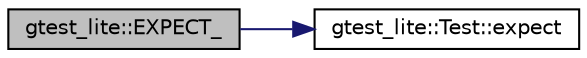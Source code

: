 digraph "gtest_lite::EXPECT_"
{
 // INTERACTIVE_SVG=YES
 // LATEX_PDF_SIZE
  edge [fontname="Helvetica",fontsize="10",labelfontname="Helvetica",labelfontsize="10"];
  node [fontname="Helvetica",fontsize="10",shape=record];
  rankdir="LR";
  Node1 [label="gtest_lite::EXPECT_",height=0.2,width=0.4,color="black", fillcolor="grey75", style="filled", fontcolor="black",tooltip="általános sablon a várt értékhez."];
  Node1 -> Node2 [color="midnightblue",fontsize="10",style="solid"];
  Node2 [label="gtest_lite::Test::expect",height=0.2,width=0.4,color="black", fillcolor="white", style="filled",URL="$structgtest__lite_1_1_test.html#a0bca03315e5963f7fdfffd92d2daed6a",tooltip="Eredményt adminisztráló tagfüggvény True a jó eset."];
}
